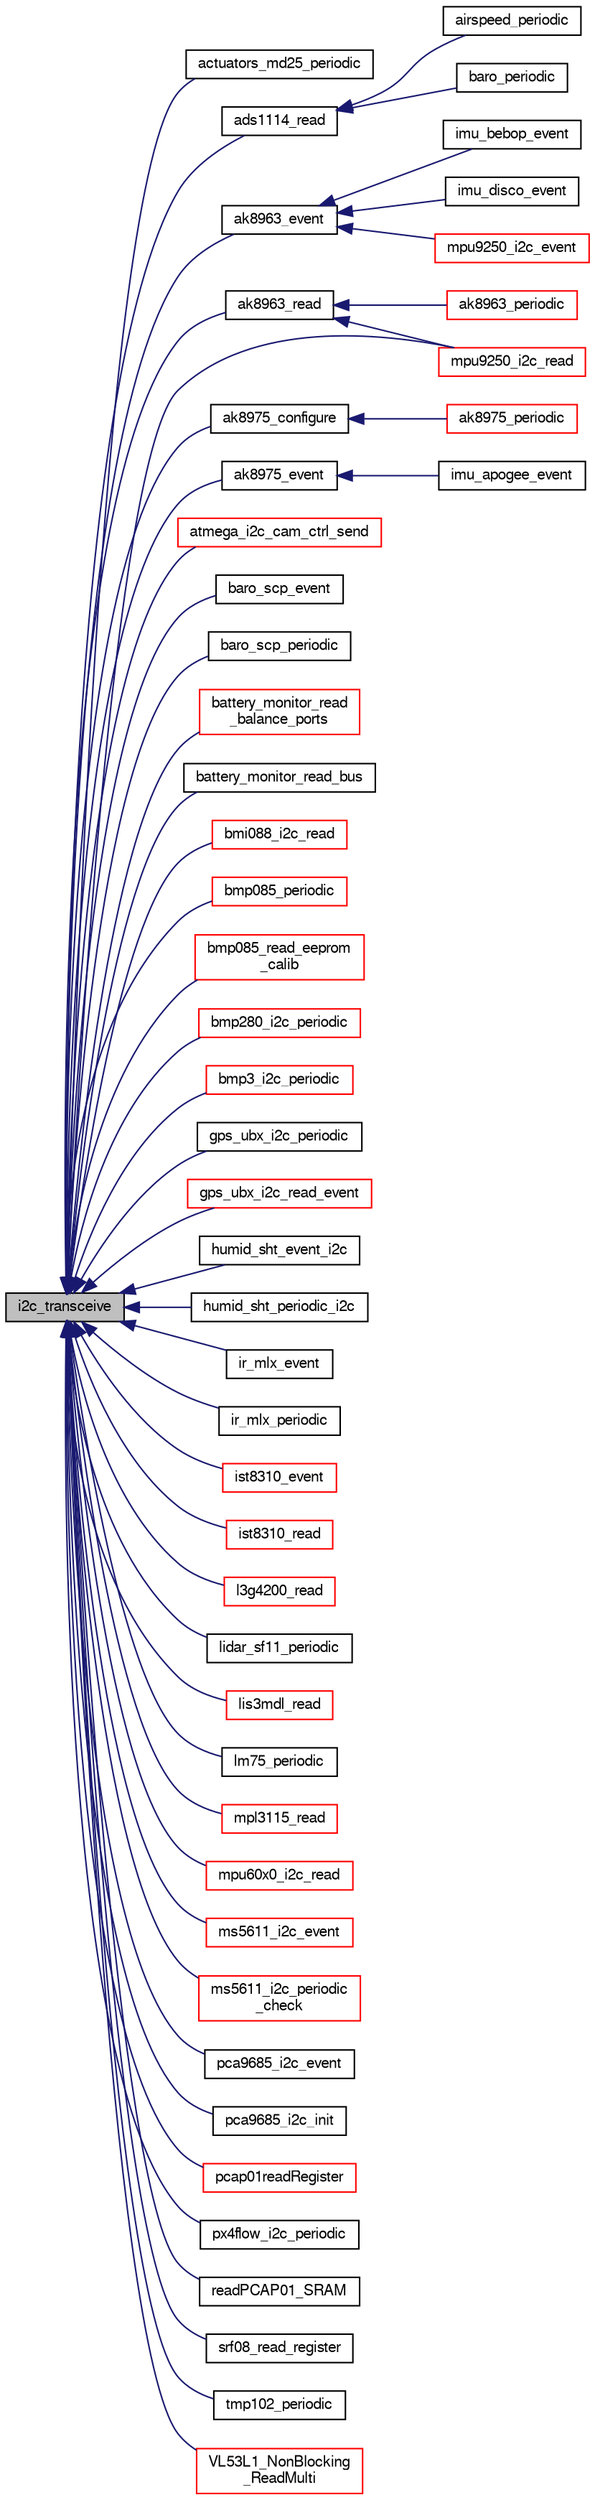digraph "i2c_transceive"
{
  edge [fontname="FreeSans",fontsize="10",labelfontname="FreeSans",labelfontsize="10"];
  node [fontname="FreeSans",fontsize="10",shape=record];
  rankdir="LR";
  Node1 [label="i2c_transceive",height=0.2,width=0.4,color="black", fillcolor="grey75", style="filled", fontcolor="black"];
  Node1 -> Node2 [dir="back",color="midnightblue",fontsize="10",style="solid",fontname="FreeSans"];
  Node2 [label="actuators_md25_periodic",height=0.2,width=0.4,color="black", fillcolor="white", style="filled",URL="$modules_2actuators_2actuators__md25_8h.html#abe0491a24f5f9b0ea2f2223928088208"];
  Node1 -> Node3 [dir="back",color="midnightblue",fontsize="10",style="solid",fontname="FreeSans"];
  Node3 [label="ads1114_read",height=0.2,width=0.4,color="black", fillcolor="white", style="filled",URL="$ads1114_8h.html#a4ba628257d14fc3773ddfc484a18e199"];
  Node3 -> Node4 [dir="back",color="midnightblue",fontsize="10",style="solid",fontname="FreeSans"];
  Node4 [label="airspeed_periodic",height=0.2,width=0.4,color="black", fillcolor="white", style="filled",URL="$airspeed__ads1114_8h.html#abc1ef85820f6067126dc796a05dac64b"];
  Node3 -> Node5 [dir="back",color="midnightblue",fontsize="10",style="solid",fontname="FreeSans"];
  Node5 [label="baro_periodic",height=0.2,width=0.4,color="black", fillcolor="white", style="filled",URL="$umarim_2baro__board_8c.html#a23ed77c56ba44b3ed3cc3b8e378bdb00"];
  Node1 -> Node6 [dir="back",color="midnightblue",fontsize="10",style="solid",fontname="FreeSans"];
  Node6 [label="ak8963_event",height=0.2,width=0.4,color="black", fillcolor="white", style="filled",URL="$ak8963_8h.html#a0316e3a43049d9356e6581384be3e0ae"];
  Node6 -> Node7 [dir="back",color="midnightblue",fontsize="10",style="solid",fontname="FreeSans"];
  Node7 [label="imu_bebop_event",height=0.2,width=0.4,color="black", fillcolor="white", style="filled",URL="$imu__bebop_8h.html#abf59a3c40b631f23435da34574ce0197",tooltip="Handle all the events of the Navstik IMU components. "];
  Node6 -> Node8 [dir="back",color="midnightblue",fontsize="10",style="solid",fontname="FreeSans"];
  Node8 [label="imu_disco_event",height=0.2,width=0.4,color="black", fillcolor="white", style="filled",URL="$imu__disco_8h.html#af4556078aa1856220d57e9f6d92c6e28",tooltip="Handle all the events of the Disco IMU components. "];
  Node6 -> Node9 [dir="back",color="midnightblue",fontsize="10",style="solid",fontname="FreeSans"];
  Node9 [label="mpu9250_i2c_event",height=0.2,width=0.4,color="red", fillcolor="white", style="filled",URL="$mpu9250__i2c_8h.html#a0dae39bc87a61581cbe1e8a8a3138c0f"];
  Node1 -> Node10 [dir="back",color="midnightblue",fontsize="10",style="solid",fontname="FreeSans"];
  Node10 [label="ak8963_read",height=0.2,width=0.4,color="black", fillcolor="white", style="filled",URL="$ak8963_8h.html#adfac2f0ad8cc1dd43748e5a850139c0c"];
  Node10 -> Node11 [dir="back",color="midnightblue",fontsize="10",style="solid",fontname="FreeSans"];
  Node11 [label="ak8963_periodic",height=0.2,width=0.4,color="red", fillcolor="white", style="filled",URL="$ak8963_8h.html#ade0f3265df5fdf2c6bcd81c1f44ab48c",tooltip="convenience function: read or start configuration if not already initialized "];
  Node10 -> Node12 [dir="back",color="midnightblue",fontsize="10",style="solid",fontname="FreeSans"];
  Node12 [label="mpu9250_i2c_read",height=0.2,width=0.4,color="red", fillcolor="white", style="filled",URL="$mpu9250__i2c_8h.html#a64969bf12980c6f6a338452f2552fc91"];
  Node1 -> Node13 [dir="back",color="midnightblue",fontsize="10",style="solid",fontname="FreeSans"];
  Node13 [label="ak8975_configure",height=0.2,width=0.4,color="black", fillcolor="white", style="filled",URL="$ak8975_8h.html#a31bd18a2f14691e8def2b34e63ca665d"];
  Node13 -> Node14 [dir="back",color="midnightblue",fontsize="10",style="solid",fontname="FreeSans"];
  Node14 [label="ak8975_periodic",height=0.2,width=0.4,color="red", fillcolor="white", style="filled",URL="$ak8975_8h.html#a7b73b518a35a483897c7b6691fdeb86d",tooltip="convenience function: read or start configuration if not already initialized "];
  Node1 -> Node15 [dir="back",color="midnightblue",fontsize="10",style="solid",fontname="FreeSans"];
  Node15 [label="ak8975_event",height=0.2,width=0.4,color="black", fillcolor="white", style="filled",URL="$ak8975_8h.html#ab0f5eefeb80614ad955e79f5b34819eb"];
  Node15 -> Node16 [dir="back",color="midnightblue",fontsize="10",style="solid",fontname="FreeSans"];
  Node16 [label="imu_apogee_event",height=0.2,width=0.4,color="black", fillcolor="white", style="filled",URL="$imu__apogee_8h.html#a60395d55d1c3bbb3773a3bc79f210884"];
  Node1 -> Node17 [dir="back",color="midnightblue",fontsize="10",style="solid",fontname="FreeSans"];
  Node17 [label="atmega_i2c_cam_ctrl_send",height=0.2,width=0.4,color="red", fillcolor="white", style="filled",URL="$atmega__i2c__cam__ctrl_8h.html#ad7c06f4d1c398ba41252eb2e7ecd1a85"];
  Node1 -> Node18 [dir="back",color="midnightblue",fontsize="10",style="solid",fontname="FreeSans"];
  Node18 [label="baro_scp_event",height=0.2,width=0.4,color="black", fillcolor="white", style="filled",URL="$baro__scp__i2c_8c.html#a6cbae7e48b4b096bafb8717f44bef3f1"];
  Node1 -> Node19 [dir="back",color="midnightblue",fontsize="10",style="solid",fontname="FreeSans"];
  Node19 [label="baro_scp_periodic",height=0.2,width=0.4,color="black", fillcolor="white", style="filled",URL="$baro__scp__i2c_8c.html#a7995b8df4beede8b8da2998349693108"];
  Node1 -> Node20 [dir="back",color="midnightblue",fontsize="10",style="solid",fontname="FreeSans"];
  Node20 [label="battery_monitor_read\l_balance_ports",height=0.2,width=0.4,color="red", fillcolor="white", style="filled",URL="$battery__monitor_8h.html#aa7716af3099382e658b378c62972b9b7",tooltip="Read balance ADC. "];
  Node1 -> Node21 [dir="back",color="midnightblue",fontsize="10",style="solid",fontname="FreeSans"];
  Node21 [label="battery_monitor_read_bus",height=0.2,width=0.4,color="black", fillcolor="white", style="filled",URL="$battery__monitor_8h.html#ad5d27f2089d8318dbd4f23bdc574483f",tooltip="Read bus (current, voltage and temperature sensors) "];
  Node1 -> Node22 [dir="back",color="midnightblue",fontsize="10",style="solid",fontname="FreeSans"];
  Node22 [label="bmi088_i2c_read",height=0.2,width=0.4,color="red", fillcolor="white", style="filled",URL="$bmi088__i2c_8h.html#aa5b51ce0c76da793600e92a784e262cb"];
  Node1 -> Node23 [dir="back",color="midnightblue",fontsize="10",style="solid",fontname="FreeSans"];
  Node23 [label="bmp085_periodic",height=0.2,width=0.4,color="red", fillcolor="white", style="filled",URL="$bmp085_8h.html#ad6fe03b188457ab22e7e81f0712c9afb",tooltip="Start new measurement if idle or read temp/pressure. "];
  Node1 -> Node24 [dir="back",color="midnightblue",fontsize="10",style="solid",fontname="FreeSans"];
  Node24 [label="bmp085_read_eeprom\l_calib",height=0.2,width=0.4,color="red", fillcolor="white", style="filled",URL="$bmp085_8h.html#a96cbcc561ed98d124a49fcd60b701fb6"];
  Node1 -> Node25 [dir="back",color="midnightblue",fontsize="10",style="solid",fontname="FreeSans"];
  Node25 [label="bmp280_i2c_periodic",height=0.2,width=0.4,color="red", fillcolor="white", style="filled",URL="$bmp280__i2c_8h.html#a1f96ff1b8b127db0e4e4a683d28e2f4e"];
  Node1 -> Node26 [dir="back",color="midnightblue",fontsize="10",style="solid",fontname="FreeSans"];
  Node26 [label="bmp3_i2c_periodic",height=0.2,width=0.4,color="red", fillcolor="white", style="filled",URL="$bmp3__i2c_8h.html#a7d28435e54d38c62a58d078c08eed5bf",tooltip="Start new measurement if sensor ready. "];
  Node1 -> Node27 [dir="back",color="midnightblue",fontsize="10",style="solid",fontname="FreeSans"];
  Node27 [label="gps_ubx_i2c_periodic",height=0.2,width=0.4,color="black", fillcolor="white", style="filled",URL="$gps__ubx__i2c_8h.html#a5b24ad52c404f9b8e7cc0b44685107f3",tooltip="handle message sending "];
  Node1 -> Node28 [dir="back",color="midnightblue",fontsize="10",style="solid",fontname="FreeSans"];
  Node28 [label="gps_ubx_i2c_read_event",height=0.2,width=0.4,color="red", fillcolor="white", style="filled",URL="$gps__ubx__i2c_8h.html#a83ac056eaf39eaf7a5d1647718905dd1",tooltip="handle message reception "];
  Node1 -> Node29 [dir="back",color="midnightblue",fontsize="10",style="solid",fontname="FreeSans"];
  Node29 [label="humid_sht_event_i2c",height=0.2,width=0.4,color="black", fillcolor="white", style="filled",URL="$humid__sht__i2c_8h.html#a9250bbec811cdbcc7c024e084dacc33f"];
  Node1 -> Node30 [dir="back",color="midnightblue",fontsize="10",style="solid",fontname="FreeSans"];
  Node30 [label="humid_sht_periodic_i2c",height=0.2,width=0.4,color="black", fillcolor="white", style="filled",URL="$humid__sht__i2c_8h.html#a1ee81659bc27e2a5d7e769639a5503f7"];
  Node1 -> Node31 [dir="back",color="midnightblue",fontsize="10",style="solid",fontname="FreeSans"];
  Node31 [label="ir_mlx_event",height=0.2,width=0.4,color="black", fillcolor="white", style="filled",URL="$ir__mlx_8h.html#a0097058c5ba263b0ba9c61611ab05b65"];
  Node1 -> Node32 [dir="back",color="midnightblue",fontsize="10",style="solid",fontname="FreeSans"];
  Node32 [label="ir_mlx_periodic",height=0.2,width=0.4,color="black", fillcolor="white", style="filled",URL="$ir__mlx_8h.html#a04ee1c3eac1d77cc60f05955f5f4e5f2"];
  Node1 -> Node33 [dir="back",color="midnightblue",fontsize="10",style="solid",fontname="FreeSans"];
  Node33 [label="ist8310_event",height=0.2,width=0.4,color="red", fillcolor="white", style="filled",URL="$ist8310_8h.html#a2aed8b7258efe7bf5f10f185ab25e626"];
  Node1 -> Node34 [dir="back",color="midnightblue",fontsize="10",style="solid",fontname="FreeSans"];
  Node34 [label="ist8310_read",height=0.2,width=0.4,color="red", fillcolor="white", style="filled",URL="$ist8310_8h.html#a14c46bbc515b0cdd91b921d78ba88e6c"];
  Node1 -> Node35 [dir="back",color="midnightblue",fontsize="10",style="solid",fontname="FreeSans"];
  Node35 [label="l3g4200_read",height=0.2,width=0.4,color="red", fillcolor="white", style="filled",URL="$l3g4200_8h.html#a98a6955be50d60c5afde8a6e87dd8373"];
  Node1 -> Node36 [dir="back",color="midnightblue",fontsize="10",style="solid",fontname="FreeSans"];
  Node36 [label="lidar_sf11_periodic",height=0.2,width=0.4,color="black", fillcolor="white", style="filled",URL="$lidar__sf11_8h.html#a48ad612bd4d1d65f27d60b5a578327f2",tooltip="Poll lidar for data. "];
  Node1 -> Node37 [dir="back",color="midnightblue",fontsize="10",style="solid",fontname="FreeSans"];
  Node37 [label="lis3mdl_read",height=0.2,width=0.4,color="red", fillcolor="white", style="filled",URL="$lis3mdl_8h.html#a29056b00bd0cdba806dddbb2846ed948"];
  Node1 -> Node38 [dir="back",color="midnightblue",fontsize="10",style="solid",fontname="FreeSans"];
  Node38 [label="lm75_periodic",height=0.2,width=0.4,color="black", fillcolor="white", style="filled",URL="$temp__lm75_8h.html#adee2106e71d8f308b57f87cc3a2dbe84"];
  Node1 -> Node39 [dir="back",color="midnightblue",fontsize="10",style="solid",fontname="FreeSans"];
  Node39 [label="mpl3115_read",height=0.2,width=0.4,color="red", fillcolor="white", style="filled",URL="$mpl3115_8h.html#a21b5d8a3190ba276c719f13436904935"];
  Node1 -> Node40 [dir="back",color="midnightblue",fontsize="10",style="solid",fontname="FreeSans"];
  Node40 [label="mpu60x0_i2c_read",height=0.2,width=0.4,color="red", fillcolor="white", style="filled",URL="$mpu60x0__i2c_8h.html#af4a339056cedb3db951f3d042a509866"];
  Node1 -> Node12 [dir="back",color="midnightblue",fontsize="10",style="solid",fontname="FreeSans"];
  Node1 -> Node41 [dir="back",color="midnightblue",fontsize="10",style="solid",fontname="FreeSans"];
  Node41 [label="ms5611_i2c_event",height=0.2,width=0.4,color="red", fillcolor="white", style="filled",URL="$ms5611__i2c_8h.html#a14e55ee13fb38c32b8c0bb6146695ca9"];
  Node1 -> Node42 [dir="back",color="midnightblue",fontsize="10",style="solid",fontname="FreeSans"];
  Node42 [label="ms5611_i2c_periodic\l_check",height=0.2,width=0.4,color="red", fillcolor="white", style="filled",URL="$ms5611__i2c_8h.html#a45123afce6b944dbe03552035e6b6e5e",tooltip="Periodic function to ensure proper delay after triggering reset or conversion. "];
  Node1 -> Node43 [dir="back",color="midnightblue",fontsize="10",style="solid",fontname="FreeSans"];
  Node43 [label="pca9685_i2c_event",height=0.2,width=0.4,color="black", fillcolor="white", style="filled",URL="$pca9685__i2c_8h.html#a4453dd93b736ea3ba7716657a558d21f"];
  Node1 -> Node44 [dir="back",color="midnightblue",fontsize="10",style="solid",fontname="FreeSans"];
  Node44 [label="pca9685_i2c_init",height=0.2,width=0.4,color="black", fillcolor="white", style="filled",URL="$pca9685__i2c_8h.html#a37fe84e8d783437e09d27e282bc1ddca"];
  Node1 -> Node45 [dir="back",color="midnightblue",fontsize="10",style="solid",fontname="FreeSans"];
  Node45 [label="pcap01readRegister",height=0.2,width=0.4,color="red", fillcolor="white", style="filled",URL="$humid__pcap01_8h.html#a6ebeaca5da40bf7640260c2d1ff0429f"];
  Node1 -> Node46 [dir="back",color="midnightblue",fontsize="10",style="solid",fontname="FreeSans"];
  Node46 [label="px4flow_i2c_periodic",height=0.2,width=0.4,color="black", fillcolor="white", style="filled",URL="$px4flow__i2c_8h.html#a4d95252752186b0b1e437955c7eeea8b",tooltip="Poll px4flow for data 152 i2c frames are created per second, so the PX4FLOW can be polled at up to 15..."];
  Node1 -> Node47 [dir="back",color="midnightblue",fontsize="10",style="solid",fontname="FreeSans"];
  Node47 [label="readPCAP01_SRAM",height=0.2,width=0.4,color="black", fillcolor="white", style="filled",URL="$humid__pcap01_8h.html#ae69f72127caa7ecfc75ae8ca84c52253"];
  Node1 -> Node48 [dir="back",color="midnightblue",fontsize="10",style="solid",fontname="FreeSans"];
  Node48 [label="srf08_read_register",height=0.2,width=0.4,color="black", fillcolor="white", style="filled",URL="$alt__srf08_8h.html#afc87ea38e9fa182b1b7d444611ba9210"];
  Node1 -> Node49 [dir="back",color="midnightblue",fontsize="10",style="solid",fontname="FreeSans"];
  Node49 [label="tmp102_periodic",height=0.2,width=0.4,color="black", fillcolor="white", style="filled",URL="$temp__tmp102_8h.html#a83d55895316072d767050f31f7374c0b"];
  Node1 -> Node50 [dir="back",color="midnightblue",fontsize="10",style="solid",fontname="FreeSans"];
  Node50 [label="VL53L1_NonBlocking\l_ReadMulti",height=0.2,width=0.4,color="red", fillcolor="white", style="filled",URL="$vl53l1x__nonblocking_8c.html#a40075e3c54c6a8d9ce3b1f2fb2cef1c3"];
}
